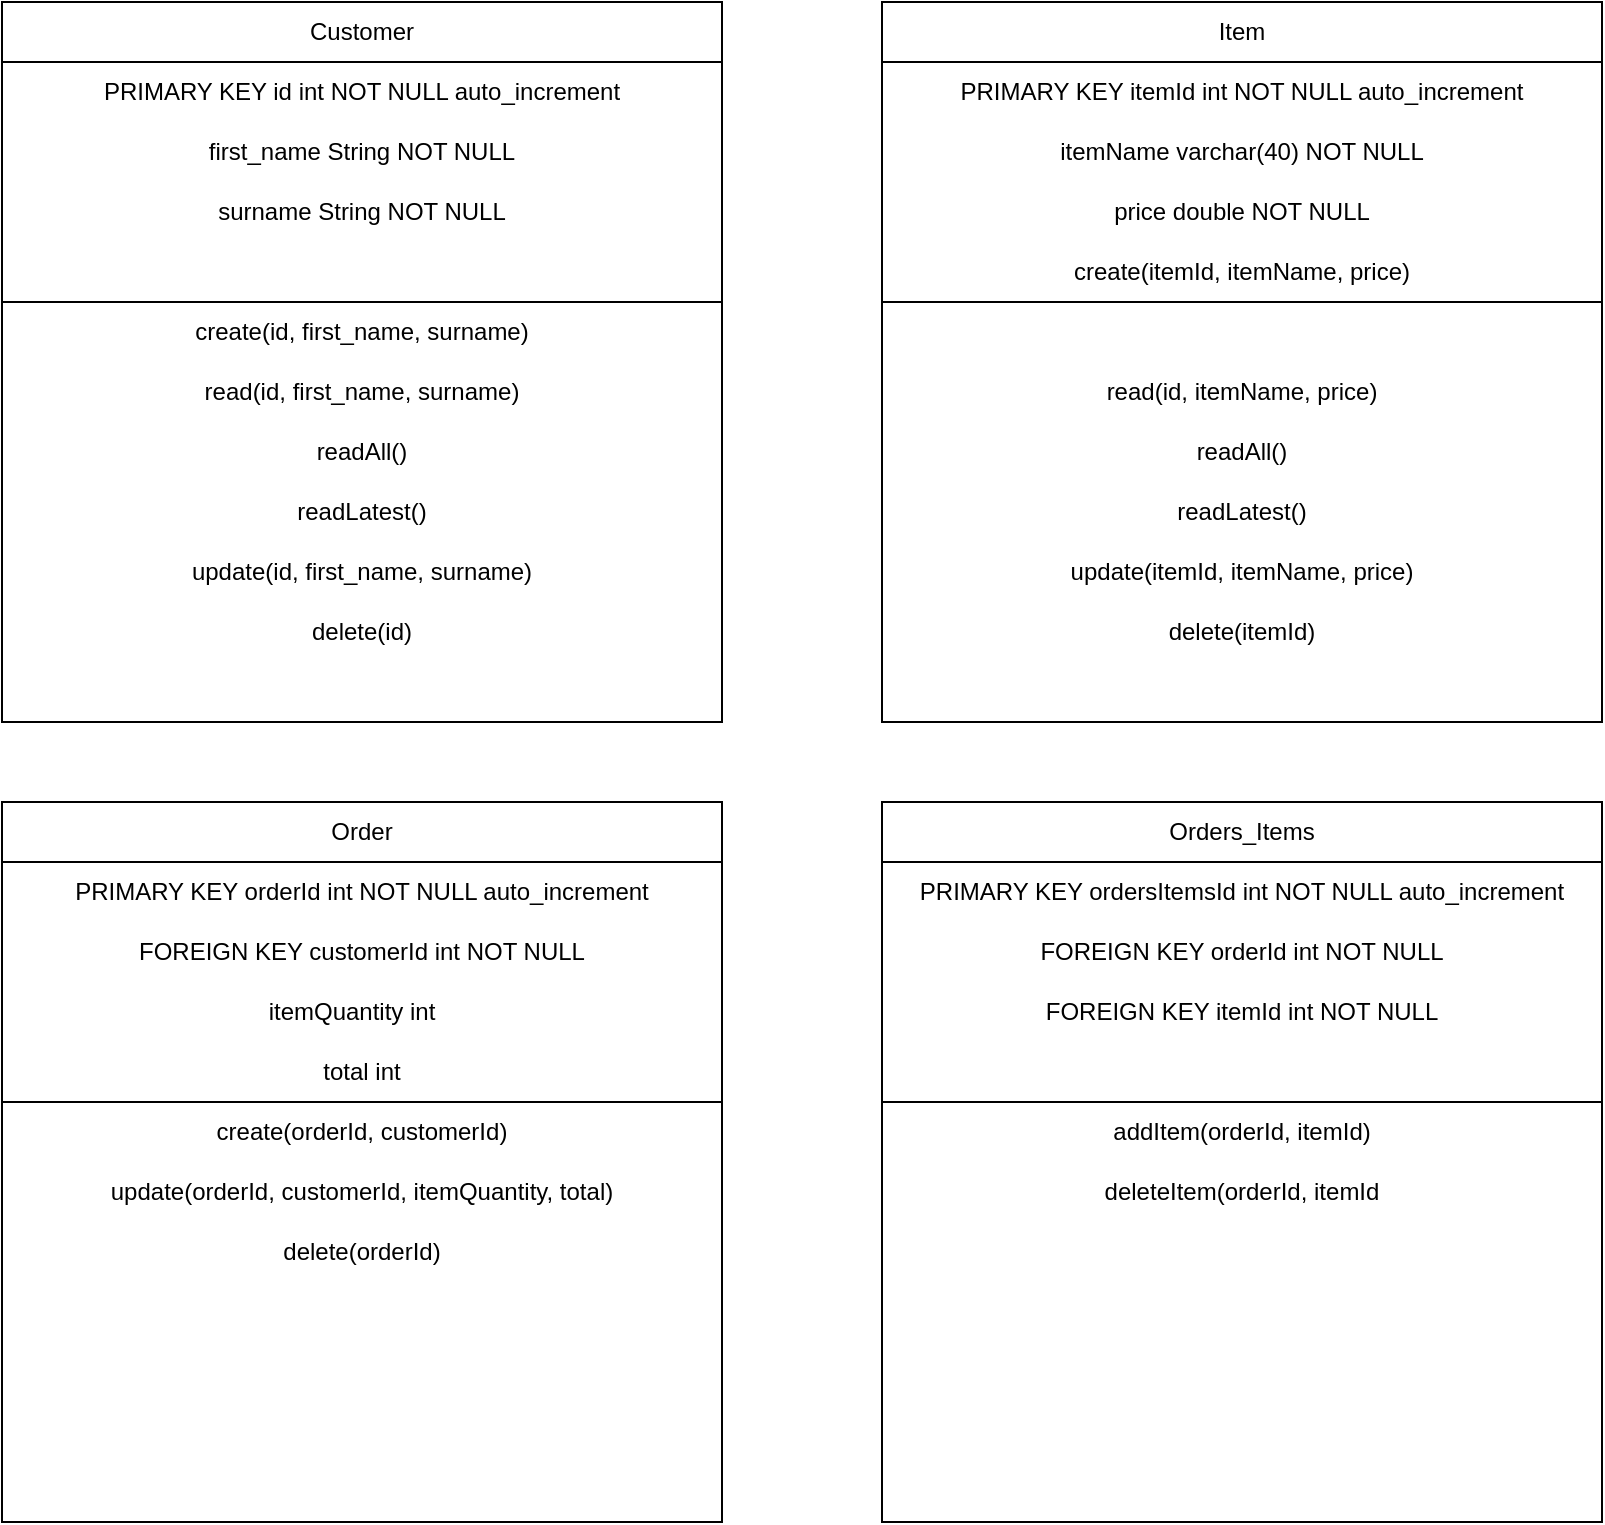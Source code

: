 <mxfile version="15.5.8" type="github">
  <diagram name="Page-1" id="e7e014a7-5840-1c2e-5031-d8a46d1fe8dd">
    <mxGraphModel dx="782" dy="411" grid="1" gridSize="10" guides="1" tooltips="1" connect="1" arrows="1" fold="1" page="1" pageScale="1" pageWidth="1169" pageHeight="826" background="none" math="0" shadow="0">
      <root>
        <mxCell id="0" />
        <mxCell id="1" parent="0" />
        <mxCell id="HW165cEcBYJvz82ddMG0-41" value="" style="whiteSpace=wrap;html=1;aspect=fixed;" vertex="1" parent="1">
          <mxGeometry x="160" y="200" width="360" height="360" as="geometry" />
        </mxCell>
        <mxCell id="HW165cEcBYJvz82ddMG0-42" value="" style="rounded=0;whiteSpace=wrap;html=1;" vertex="1" parent="1">
          <mxGeometry x="160" y="200" width="360" height="30" as="geometry" />
        </mxCell>
        <mxCell id="HW165cEcBYJvz82ddMG0-43" value="Customer" style="text;html=1;strokeColor=none;fillColor=none;align=center;verticalAlign=middle;whiteSpace=wrap;rounded=0;" vertex="1" parent="1">
          <mxGeometry x="160" y="200" width="360" height="30" as="geometry" />
        </mxCell>
        <mxCell id="HW165cEcBYJvz82ddMG0-44" value="" style="rounded=0;whiteSpace=wrap;html=1;" vertex="1" parent="1">
          <mxGeometry x="160" y="230" width="360" height="120" as="geometry" />
        </mxCell>
        <mxCell id="HW165cEcBYJvz82ddMG0-45" value="PRIMARY KEY id int NOT NULL auto_increment" style="text;html=1;strokeColor=none;fillColor=none;align=center;verticalAlign=middle;whiteSpace=wrap;rounded=0;" vertex="1" parent="1">
          <mxGeometry x="160" y="230" width="360" height="30" as="geometry" />
        </mxCell>
        <mxCell id="HW165cEcBYJvz82ddMG0-47" value="first_name String NOT NULL" style="text;html=1;strokeColor=none;fillColor=none;align=center;verticalAlign=middle;whiteSpace=wrap;rounded=0;" vertex="1" parent="1">
          <mxGeometry x="160" y="260" width="360" height="30" as="geometry" />
        </mxCell>
        <mxCell id="HW165cEcBYJvz82ddMG0-48" value="surname String NOT NULL" style="text;html=1;strokeColor=none;fillColor=none;align=center;verticalAlign=middle;whiteSpace=wrap;rounded=0;" vertex="1" parent="1">
          <mxGeometry x="160" y="290" width="360" height="30" as="geometry" />
        </mxCell>
        <mxCell id="HW165cEcBYJvz82ddMG0-49" value="create(id, first_name, surname)" style="text;html=1;strokeColor=none;fillColor=none;align=center;verticalAlign=middle;whiteSpace=wrap;rounded=0;" vertex="1" parent="1">
          <mxGeometry x="160" y="350" width="360" height="30" as="geometry" />
        </mxCell>
        <mxCell id="HW165cEcBYJvz82ddMG0-50" value="read(id, first_name, surname)" style="text;html=1;strokeColor=none;fillColor=none;align=center;verticalAlign=middle;whiteSpace=wrap;rounded=0;" vertex="1" parent="1">
          <mxGeometry x="160" y="380" width="360" height="30" as="geometry" />
        </mxCell>
        <mxCell id="HW165cEcBYJvz82ddMG0-51" value="readAll()" style="text;html=1;strokeColor=none;fillColor=none;align=center;verticalAlign=middle;whiteSpace=wrap;rounded=0;" vertex="1" parent="1">
          <mxGeometry x="160" y="410" width="360" height="30" as="geometry" />
        </mxCell>
        <mxCell id="HW165cEcBYJvz82ddMG0-52" value="readLatest()" style="text;html=1;strokeColor=none;fillColor=none;align=center;verticalAlign=middle;whiteSpace=wrap;rounded=0;" vertex="1" parent="1">
          <mxGeometry x="160" y="440" width="360" height="30" as="geometry" />
        </mxCell>
        <mxCell id="HW165cEcBYJvz82ddMG0-53" value="" style="whiteSpace=wrap;html=1;aspect=fixed;" vertex="1" parent="1">
          <mxGeometry x="600" y="200" width="360" height="360" as="geometry" />
        </mxCell>
        <mxCell id="HW165cEcBYJvz82ddMG0-54" value="" style="rounded=0;whiteSpace=wrap;html=1;" vertex="1" parent="1">
          <mxGeometry x="600" y="200" width="360" height="30" as="geometry" />
        </mxCell>
        <mxCell id="HW165cEcBYJvz82ddMG0-55" value="" style="rounded=0;whiteSpace=wrap;html=1;" vertex="1" parent="1">
          <mxGeometry x="600" y="230" width="360" height="120" as="geometry" />
        </mxCell>
        <mxCell id="HW165cEcBYJvz82ddMG0-56" value="Item" style="text;html=1;strokeColor=none;fillColor=none;align=center;verticalAlign=middle;whiteSpace=wrap;rounded=0;" vertex="1" parent="1">
          <mxGeometry x="600" y="200" width="360" height="30" as="geometry" />
        </mxCell>
        <mxCell id="HW165cEcBYJvz82ddMG0-57" value="PRIMARY KEY itemId int NOT NULL auto_increment" style="text;html=1;strokeColor=none;fillColor=none;align=center;verticalAlign=middle;whiteSpace=wrap;rounded=0;" vertex="1" parent="1">
          <mxGeometry x="600" y="230" width="360" height="30" as="geometry" />
        </mxCell>
        <mxCell id="HW165cEcBYJvz82ddMG0-58" value="itemName varchar(40) NOT NULL" style="text;html=1;strokeColor=none;fillColor=none;align=center;verticalAlign=middle;whiteSpace=wrap;rounded=0;" vertex="1" parent="1">
          <mxGeometry x="600" y="260" width="360" height="30" as="geometry" />
        </mxCell>
        <mxCell id="HW165cEcBYJvz82ddMG0-59" value="price double NOT NULL" style="text;html=1;strokeColor=none;fillColor=none;align=center;verticalAlign=middle;whiteSpace=wrap;rounded=0;" vertex="1" parent="1">
          <mxGeometry x="600" y="290" width="360" height="30" as="geometry" />
        </mxCell>
        <mxCell id="HW165cEcBYJvz82ddMG0-60" value="create(itemId, itemName, price)" style="text;html=1;strokeColor=none;fillColor=none;align=center;verticalAlign=middle;whiteSpace=wrap;rounded=0;" vertex="1" parent="1">
          <mxGeometry x="600" y="320" width="360" height="30" as="geometry" />
        </mxCell>
        <mxCell id="HW165cEcBYJvz82ddMG0-61" value="read(id, itemName, price)" style="text;html=1;strokeColor=none;fillColor=none;align=center;verticalAlign=middle;whiteSpace=wrap;rounded=0;" vertex="1" parent="1">
          <mxGeometry x="600" y="380" width="360" height="30" as="geometry" />
        </mxCell>
        <mxCell id="HW165cEcBYJvz82ddMG0-62" value="readAll()" style="text;html=1;strokeColor=none;fillColor=none;align=center;verticalAlign=middle;whiteSpace=wrap;rounded=0;" vertex="1" parent="1">
          <mxGeometry x="600" y="410" width="360" height="30" as="geometry" />
        </mxCell>
        <mxCell id="HW165cEcBYJvz82ddMG0-63" value="readLatest()" style="text;html=1;strokeColor=none;fillColor=none;align=center;verticalAlign=middle;whiteSpace=wrap;rounded=0;" vertex="1" parent="1">
          <mxGeometry x="600" y="440" width="360" height="30" as="geometry" />
        </mxCell>
        <mxCell id="HW165cEcBYJvz82ddMG0-64" value="update(itemId, itemName, price)" style="text;html=1;strokeColor=none;fillColor=none;align=center;verticalAlign=middle;whiteSpace=wrap;rounded=0;" vertex="1" parent="1">
          <mxGeometry x="600" y="470" width="360" height="30" as="geometry" />
        </mxCell>
        <mxCell id="HW165cEcBYJvz82ddMG0-65" value="delete(itemId)" style="text;html=1;strokeColor=none;fillColor=none;align=center;verticalAlign=middle;whiteSpace=wrap;rounded=0;" vertex="1" parent="1">
          <mxGeometry x="600" y="500" width="360" height="30" as="geometry" />
        </mxCell>
        <mxCell id="HW165cEcBYJvz82ddMG0-66" value="" style="whiteSpace=wrap;html=1;aspect=fixed;" vertex="1" parent="1">
          <mxGeometry x="160" y="600" width="360" height="360" as="geometry" />
        </mxCell>
        <mxCell id="HW165cEcBYJvz82ddMG0-67" value="" style="rounded=0;whiteSpace=wrap;html=1;" vertex="1" parent="1">
          <mxGeometry x="160" y="600" width="360" height="30" as="geometry" />
        </mxCell>
        <mxCell id="HW165cEcBYJvz82ddMG0-68" value="Order" style="text;html=1;strokeColor=none;fillColor=none;align=center;verticalAlign=middle;whiteSpace=wrap;rounded=0;" vertex="1" parent="1">
          <mxGeometry x="160" y="600" width="360" height="30" as="geometry" />
        </mxCell>
        <mxCell id="HW165cEcBYJvz82ddMG0-69" value="" style="rounded=0;whiteSpace=wrap;html=1;" vertex="1" parent="1">
          <mxGeometry x="160" y="630" width="360" height="120" as="geometry" />
        </mxCell>
        <mxCell id="HW165cEcBYJvz82ddMG0-70" value="PRIMARY KEY orderId int NOT NULL auto_increment" style="text;html=1;strokeColor=none;fillColor=none;align=center;verticalAlign=middle;whiteSpace=wrap;rounded=0;" vertex="1" parent="1">
          <mxGeometry x="160" y="630" width="360" height="30" as="geometry" />
        </mxCell>
        <mxCell id="HW165cEcBYJvz82ddMG0-71" value="FOREIGN KEY customerId int NOT NULL" style="text;html=1;strokeColor=none;fillColor=none;align=center;verticalAlign=middle;whiteSpace=wrap;rounded=0;" vertex="1" parent="1">
          <mxGeometry x="160" y="660" width="360" height="30" as="geometry" />
        </mxCell>
        <mxCell id="HW165cEcBYJvz82ddMG0-72" value="itemQuantity int" style="text;html=1;strokeColor=none;fillColor=none;align=center;verticalAlign=middle;whiteSpace=wrap;rounded=0;" vertex="1" parent="1">
          <mxGeometry x="160" y="690" width="350" height="30" as="geometry" />
        </mxCell>
        <mxCell id="HW165cEcBYJvz82ddMG0-73" value="total int" style="text;html=1;strokeColor=none;fillColor=none;align=center;verticalAlign=middle;whiteSpace=wrap;rounded=0;" vertex="1" parent="1">
          <mxGeometry x="160" y="720" width="360" height="30" as="geometry" />
        </mxCell>
        <mxCell id="HW165cEcBYJvz82ddMG0-74" value="create(orderId, customerId)" style="text;html=1;strokeColor=none;fillColor=none;align=center;verticalAlign=middle;whiteSpace=wrap;rounded=0;" vertex="1" parent="1">
          <mxGeometry x="160" y="750" width="360" height="30" as="geometry" />
        </mxCell>
        <mxCell id="HW165cEcBYJvz82ddMG0-75" value="update(orderId, customerId, itemQuantity, total)" style="text;html=1;strokeColor=none;fillColor=none;align=center;verticalAlign=middle;whiteSpace=wrap;rounded=0;" vertex="1" parent="1">
          <mxGeometry x="160" y="780" width="360" height="30" as="geometry" />
        </mxCell>
        <mxCell id="HW165cEcBYJvz82ddMG0-76" value="" style="whiteSpace=wrap;html=1;aspect=fixed;" vertex="1" parent="1">
          <mxGeometry x="600" y="600" width="360" height="360" as="geometry" />
        </mxCell>
        <mxCell id="HW165cEcBYJvz82ddMG0-77" value="" style="rounded=0;whiteSpace=wrap;html=1;" vertex="1" parent="1">
          <mxGeometry x="600" y="600" width="360" height="30" as="geometry" />
        </mxCell>
        <mxCell id="HW165cEcBYJvz82ddMG0-78" value="" style="rounded=0;whiteSpace=wrap;html=1;" vertex="1" parent="1">
          <mxGeometry x="600" y="630" width="360" height="120" as="geometry" />
        </mxCell>
        <mxCell id="HW165cEcBYJvz82ddMG0-79" value="Orders_Items" style="text;html=1;strokeColor=none;fillColor=none;align=center;verticalAlign=middle;whiteSpace=wrap;rounded=0;" vertex="1" parent="1">
          <mxGeometry x="600" y="600" width="360" height="30" as="geometry" />
        </mxCell>
        <mxCell id="HW165cEcBYJvz82ddMG0-80" value="PRIMARY KEY ordersItemsId int NOT NULL auto_increment" style="text;html=1;strokeColor=none;fillColor=none;align=center;verticalAlign=middle;whiteSpace=wrap;rounded=0;" vertex="1" parent="1">
          <mxGeometry x="600" y="630" width="360" height="30" as="geometry" />
        </mxCell>
        <mxCell id="HW165cEcBYJvz82ddMG0-81" value="FOREIGN KEY orderId int NOT NULL" style="text;html=1;strokeColor=none;fillColor=none;align=center;verticalAlign=middle;whiteSpace=wrap;rounded=0;" vertex="1" parent="1">
          <mxGeometry x="600" y="660" width="360" height="30" as="geometry" />
        </mxCell>
        <mxCell id="HW165cEcBYJvz82ddMG0-82" value="FOREIGN KEY itemId int NOT NULL" style="text;html=1;strokeColor=none;fillColor=none;align=center;verticalAlign=middle;whiteSpace=wrap;rounded=0;" vertex="1" parent="1">
          <mxGeometry x="600" y="690" width="360" height="30" as="geometry" />
        </mxCell>
        <mxCell id="HW165cEcBYJvz82ddMG0-83" value="addItem(orderId, itemId)" style="text;html=1;strokeColor=none;fillColor=none;align=center;verticalAlign=middle;whiteSpace=wrap;rounded=0;" vertex="1" parent="1">
          <mxGeometry x="600" y="750" width="360" height="30" as="geometry" />
        </mxCell>
        <mxCell id="HW165cEcBYJvz82ddMG0-84" value="delete(orderId)" style="text;html=1;strokeColor=none;fillColor=none;align=center;verticalAlign=middle;whiteSpace=wrap;rounded=0;" vertex="1" parent="1">
          <mxGeometry x="160" y="810" width="360" height="30" as="geometry" />
        </mxCell>
        <mxCell id="HW165cEcBYJvz82ddMG0-85" value="update(id, first_name, surname)" style="text;html=1;strokeColor=none;fillColor=none;align=center;verticalAlign=middle;whiteSpace=wrap;rounded=0;" vertex="1" parent="1">
          <mxGeometry x="160" y="470" width="360" height="30" as="geometry" />
        </mxCell>
        <mxCell id="HW165cEcBYJvz82ddMG0-86" value="delete(id)" style="text;html=1;strokeColor=none;fillColor=none;align=center;verticalAlign=middle;whiteSpace=wrap;rounded=0;" vertex="1" parent="1">
          <mxGeometry x="160" y="500" width="360" height="30" as="geometry" />
        </mxCell>
        <mxCell id="HW165cEcBYJvz82ddMG0-87" value="deleteItem(orderId, itemId" style="text;html=1;strokeColor=none;fillColor=none;align=center;verticalAlign=middle;whiteSpace=wrap;rounded=0;" vertex="1" parent="1">
          <mxGeometry x="600" y="780" width="360" height="30" as="geometry" />
        </mxCell>
      </root>
    </mxGraphModel>
  </diagram>
</mxfile>
